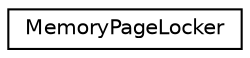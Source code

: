 digraph "Graphical Class Hierarchy"
{
  edge [fontname="Helvetica",fontsize="10",labelfontname="Helvetica",labelfontsize="10"];
  node [fontname="Helvetica",fontsize="10",shape=record];
  rankdir="LR";
  Node0 [label="MemoryPageLocker",height=0.2,width=0.4,color="black", fillcolor="white", style="filled",URL="$d2/db8/class_memory_page_locker.html",tooltip="OS-dependent memory page locking/unlocking. "];
}
